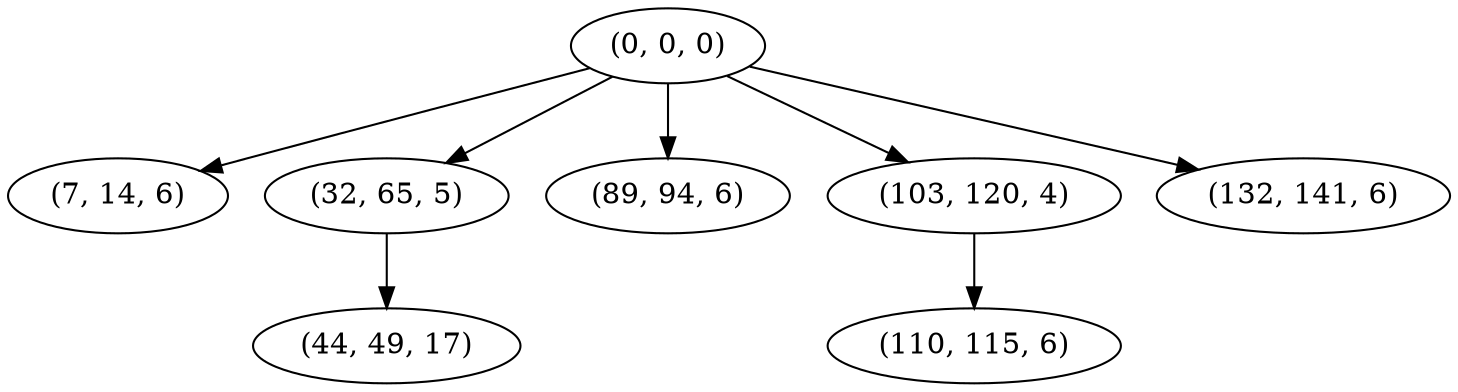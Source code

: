digraph tree {
    "(0, 0, 0)";
    "(7, 14, 6)";
    "(32, 65, 5)";
    "(44, 49, 17)";
    "(89, 94, 6)";
    "(103, 120, 4)";
    "(110, 115, 6)";
    "(132, 141, 6)";
    "(0, 0, 0)" -> "(7, 14, 6)";
    "(0, 0, 0)" -> "(32, 65, 5)";
    "(0, 0, 0)" -> "(89, 94, 6)";
    "(0, 0, 0)" -> "(103, 120, 4)";
    "(0, 0, 0)" -> "(132, 141, 6)";
    "(32, 65, 5)" -> "(44, 49, 17)";
    "(103, 120, 4)" -> "(110, 115, 6)";
}

